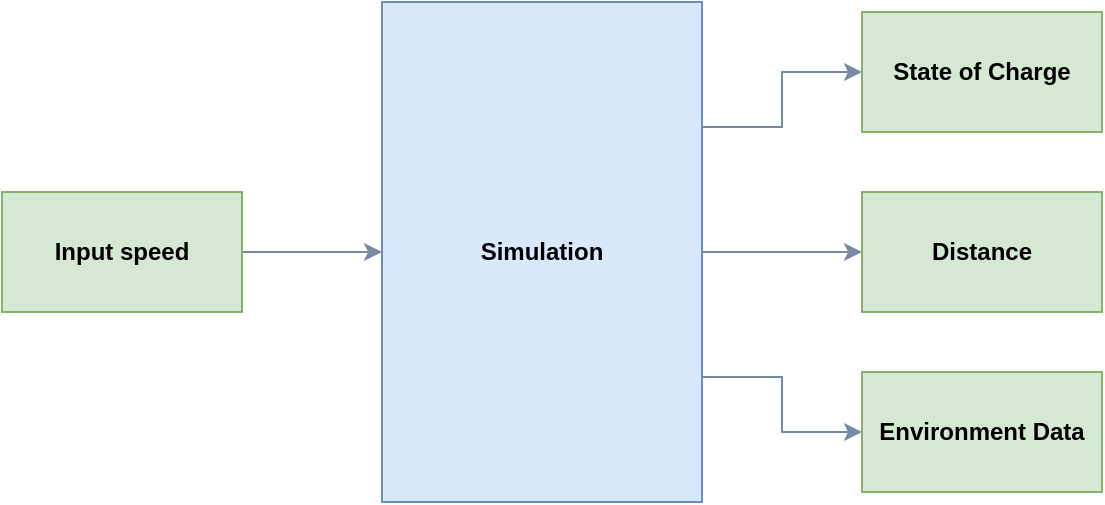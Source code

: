 <mxfile version="14.8.1" type="github">
  <diagram id="28VTI09ovEdbeb4I-dWO" name="Page-1">
    <mxGraphModel dx="1422" dy="743" grid="1" gridSize="10" guides="1" tooltips="1" connect="1" arrows="1" fold="1" page="1" pageScale="1" pageWidth="827" pageHeight="1169" math="0" shadow="0">
      <root>
        <mxCell id="0" />
        <mxCell id="1" parent="0" />
        <mxCell id="CGGK-X_BQEhCbvVUV3Iy-6" style="edgeStyle=orthogonalEdgeStyle;rounded=0;orthogonalLoop=1;jettySize=auto;html=1;exitX=1;exitY=0.5;exitDx=0;exitDy=0;entryX=0;entryY=0.5;entryDx=0;entryDy=0;fontStyle=1;strokeColor=#788AA3;fontColor=#46495D;" edge="1" parent="1" source="CGGK-X_BQEhCbvVUV3Iy-1" target="CGGK-X_BQEhCbvVUV3Iy-3">
          <mxGeometry relative="1" as="geometry" />
        </mxCell>
        <mxCell id="CGGK-X_BQEhCbvVUV3Iy-10" style="edgeStyle=orthogonalEdgeStyle;rounded=0;orthogonalLoop=1;jettySize=auto;html=1;exitX=1;exitY=0.25;exitDx=0;exitDy=0;fontStyle=1;strokeColor=#788AA3;fontColor=#46495D;" edge="1" parent="1" source="CGGK-X_BQEhCbvVUV3Iy-1" target="CGGK-X_BQEhCbvVUV3Iy-9">
          <mxGeometry relative="1" as="geometry" />
        </mxCell>
        <mxCell id="CGGK-X_BQEhCbvVUV3Iy-11" style="edgeStyle=orthogonalEdgeStyle;rounded=0;orthogonalLoop=1;jettySize=auto;html=1;exitX=1;exitY=0.75;exitDx=0;exitDy=0;fontStyle=1;strokeColor=#788AA3;fontColor=#46495D;" edge="1" parent="1" source="CGGK-X_BQEhCbvVUV3Iy-1" target="CGGK-X_BQEhCbvVUV3Iy-8">
          <mxGeometry relative="1" as="geometry" />
        </mxCell>
        <mxCell id="CGGK-X_BQEhCbvVUV3Iy-1" value="Simulation" style="rounded=0;whiteSpace=wrap;html=1;fontStyle=1;fillColor=#dae8fc;strokeColor=#6c8ebf;" vertex="1" parent="1">
          <mxGeometry x="310" y="205" width="160" height="250" as="geometry" />
        </mxCell>
        <mxCell id="CGGK-X_BQEhCbvVUV3Iy-5" style="edgeStyle=orthogonalEdgeStyle;rounded=0;orthogonalLoop=1;jettySize=auto;html=1;exitX=1;exitY=0.5;exitDx=0;exitDy=0;entryX=0;entryY=0.5;entryDx=0;entryDy=0;fontStyle=1;strokeColor=#788AA3;fontColor=#46495D;" edge="1" parent="1" source="CGGK-X_BQEhCbvVUV3Iy-2" target="CGGK-X_BQEhCbvVUV3Iy-1">
          <mxGeometry relative="1" as="geometry" />
        </mxCell>
        <mxCell id="CGGK-X_BQEhCbvVUV3Iy-2" value="Input speed" style="rounded=0;whiteSpace=wrap;html=1;fontStyle=1;fillColor=#d5e8d4;strokeColor=#82b366;" vertex="1" parent="1">
          <mxGeometry x="120" y="300" width="120" height="60" as="geometry" />
        </mxCell>
        <mxCell id="CGGK-X_BQEhCbvVUV3Iy-3" value="Distance" style="rounded=0;whiteSpace=wrap;html=1;fontStyle=1;fillColor=#d5e8d4;strokeColor=#82b366;" vertex="1" parent="1">
          <mxGeometry x="550" y="300" width="120" height="60" as="geometry" />
        </mxCell>
        <mxCell id="CGGK-X_BQEhCbvVUV3Iy-8" value="Environment Data" style="rounded=0;whiteSpace=wrap;html=1;fontStyle=1;fillColor=#d5e8d4;strokeColor=#82b366;" vertex="1" parent="1">
          <mxGeometry x="550" y="390" width="120" height="60" as="geometry" />
        </mxCell>
        <mxCell id="CGGK-X_BQEhCbvVUV3Iy-9" value="State of Charge" style="rounded=0;whiteSpace=wrap;html=1;fontStyle=1;fillColor=#d5e8d4;strokeColor=#82b366;" vertex="1" parent="1">
          <mxGeometry x="550" y="210" width="120" height="60" as="geometry" />
        </mxCell>
      </root>
    </mxGraphModel>
  </diagram>
</mxfile>
